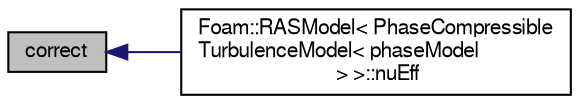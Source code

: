 digraph "correct"
{
  bgcolor="transparent";
  edge [fontname="FreeSans",fontsize="10",labelfontname="FreeSans",labelfontsize="10"];
  node [fontname="FreeSans",fontsize="10",shape=record];
  rankdir="LR";
  Node35 [label="correct",height=0.2,width=0.4,color="black", fillcolor="grey75", style="filled", fontcolor="black"];
  Node35 -> Node36 [dir="back",color="midnightblue",fontsize="10",style="solid",fontname="FreeSans"];
  Node36 [label="Foam::RASModel\< PhaseCompressible\lTurbulenceModel\< phaseModel\l \> \>::nuEff",height=0.2,width=0.4,color="black",URL="$a31306.html#a96bad7745a84df38388d0d0be6edfd8a",tooltip="Return the effective viscosity on patch. "];
}

